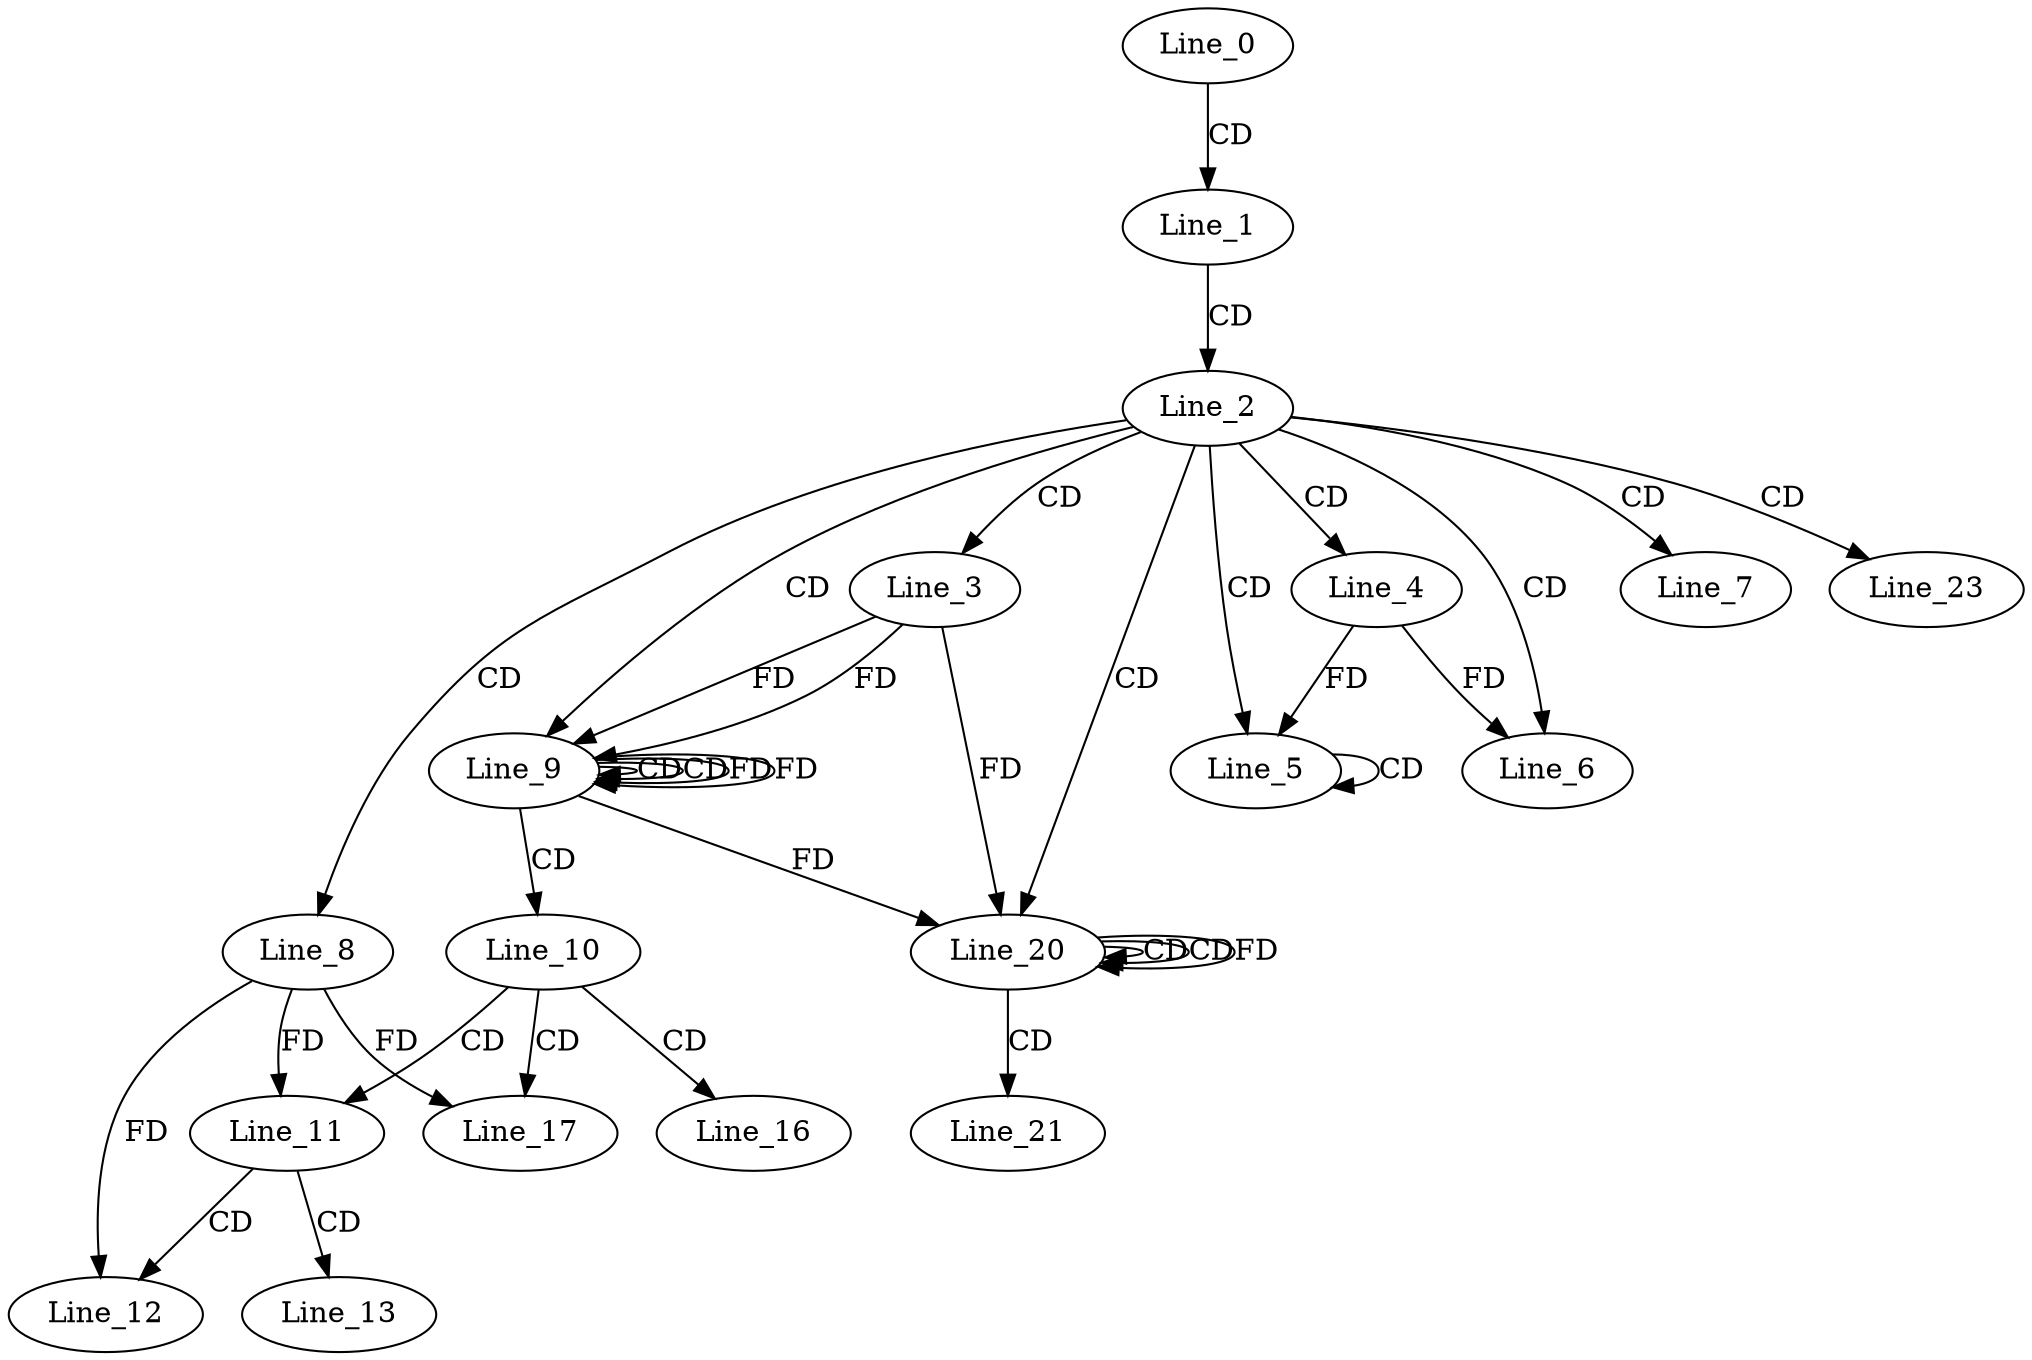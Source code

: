 digraph G {
  Line_0;
  Line_1;
  Line_2;
  Line_3;
  Line_4;
  Line_5;
  Line_5;
  Line_5;
  Line_6;
  Line_7;
  Line_8;
  Line_9;
  Line_9;
  Line_9;
  Line_10;
  Line_11;
  Line_12;
  Line_13;
  Line_16;
  Line_17;
  Line_20;
  Line_20;
  Line_20;
  Line_21;
  Line_23;
  Line_0 -> Line_1 [ label="CD" ];
  Line_1 -> Line_2 [ label="CD" ];
  Line_2 -> Line_3 [ label="CD" ];
  Line_2 -> Line_4 [ label="CD" ];
  Line_2 -> Line_5 [ label="CD" ];
  Line_5 -> Line_5 [ label="CD" ];
  Line_4 -> Line_5 [ label="FD" ];
  Line_2 -> Line_6 [ label="CD" ];
  Line_4 -> Line_6 [ label="FD" ];
  Line_2 -> Line_7 [ label="CD" ];
  Line_2 -> Line_8 [ label="CD" ];
  Line_2 -> Line_9 [ label="CD" ];
  Line_9 -> Line_9 [ label="CD" ];
  Line_3 -> Line_9 [ label="FD" ];
  Line_9 -> Line_9 [ label="CD" ];
  Line_9 -> Line_9 [ label="FD" ];
  Line_3 -> Line_9 [ label="FD" ];
  Line_9 -> Line_10 [ label="CD" ];
  Line_10 -> Line_11 [ label="CD" ];
  Line_8 -> Line_11 [ label="FD" ];
  Line_11 -> Line_12 [ label="CD" ];
  Line_8 -> Line_12 [ label="FD" ];
  Line_11 -> Line_13 [ label="CD" ];
  Line_10 -> Line_16 [ label="CD" ];
  Line_10 -> Line_17 [ label="CD" ];
  Line_8 -> Line_17 [ label="FD" ];
  Line_2 -> Line_20 [ label="CD" ];
  Line_20 -> Line_20 [ label="CD" ];
  Line_20 -> Line_20 [ label="CD" ];
  Line_20 -> Line_20 [ label="FD" ];
  Line_9 -> Line_20 [ label="FD" ];
  Line_3 -> Line_20 [ label="FD" ];
  Line_20 -> Line_21 [ label="CD" ];
  Line_2 -> Line_23 [ label="CD" ];
  Line_9 -> Line_9 [ label="FD" ];
}
